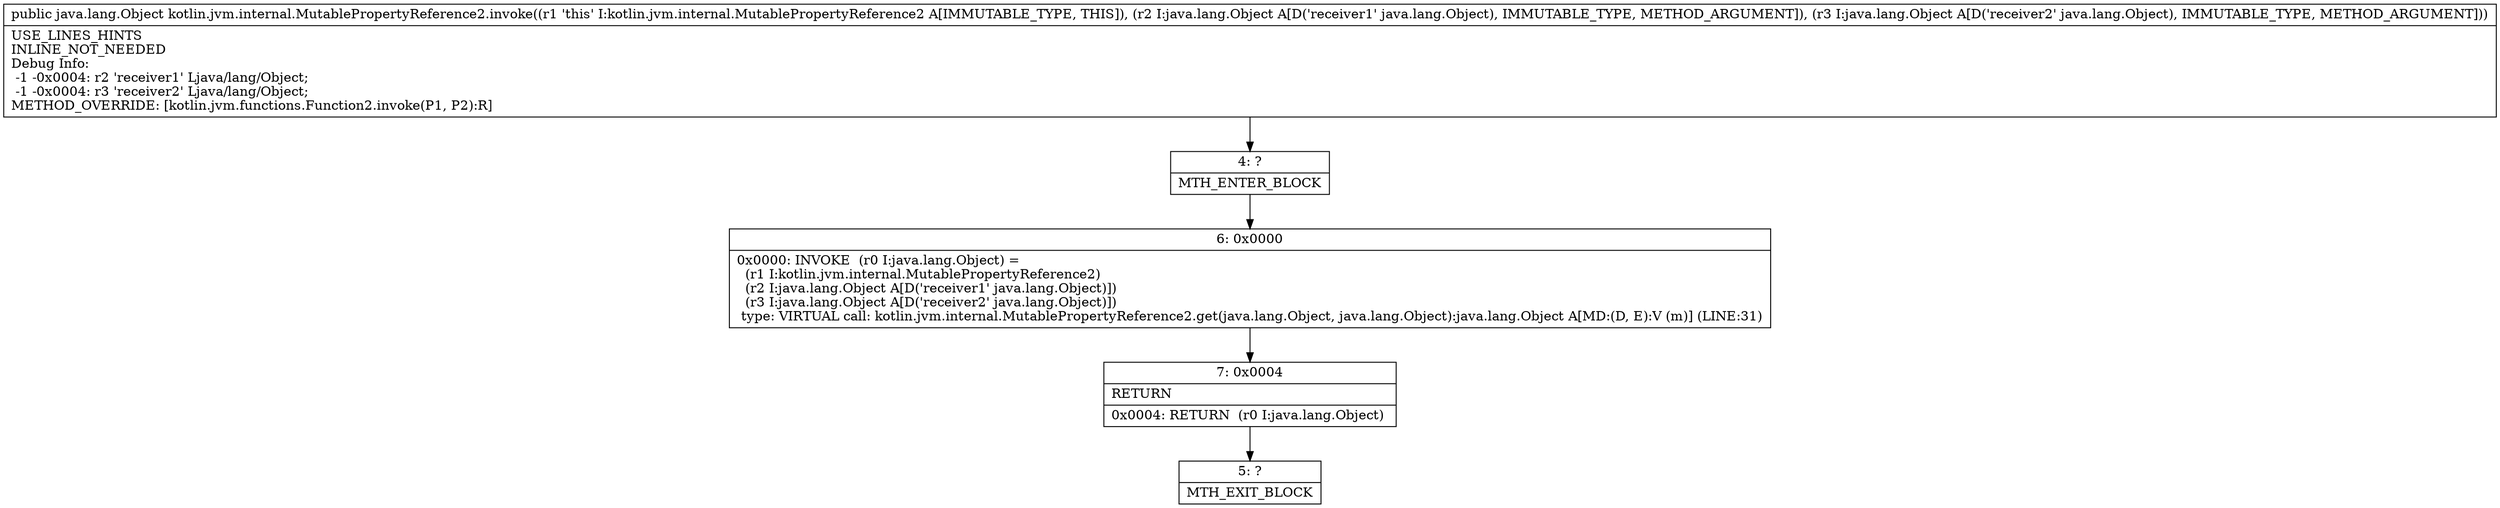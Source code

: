 digraph "CFG forkotlin.jvm.internal.MutablePropertyReference2.invoke(Ljava\/lang\/Object;Ljava\/lang\/Object;)Ljava\/lang\/Object;" {
Node_4 [shape=record,label="{4\:\ ?|MTH_ENTER_BLOCK\l}"];
Node_6 [shape=record,label="{6\:\ 0x0000|0x0000: INVOKE  (r0 I:java.lang.Object) = \l  (r1 I:kotlin.jvm.internal.MutablePropertyReference2)\l  (r2 I:java.lang.Object A[D('receiver1' java.lang.Object)])\l  (r3 I:java.lang.Object A[D('receiver2' java.lang.Object)])\l type: VIRTUAL call: kotlin.jvm.internal.MutablePropertyReference2.get(java.lang.Object, java.lang.Object):java.lang.Object A[MD:(D, E):V (m)] (LINE:31)\l}"];
Node_7 [shape=record,label="{7\:\ 0x0004|RETURN\l|0x0004: RETURN  (r0 I:java.lang.Object) \l}"];
Node_5 [shape=record,label="{5\:\ ?|MTH_EXIT_BLOCK\l}"];
MethodNode[shape=record,label="{public java.lang.Object kotlin.jvm.internal.MutablePropertyReference2.invoke((r1 'this' I:kotlin.jvm.internal.MutablePropertyReference2 A[IMMUTABLE_TYPE, THIS]), (r2 I:java.lang.Object A[D('receiver1' java.lang.Object), IMMUTABLE_TYPE, METHOD_ARGUMENT]), (r3 I:java.lang.Object A[D('receiver2' java.lang.Object), IMMUTABLE_TYPE, METHOD_ARGUMENT]))  | USE_LINES_HINTS\lINLINE_NOT_NEEDED\lDebug Info:\l  \-1 \-0x0004: r2 'receiver1' Ljava\/lang\/Object;\l  \-1 \-0x0004: r3 'receiver2' Ljava\/lang\/Object;\lMETHOD_OVERRIDE: [kotlin.jvm.functions.Function2.invoke(P1, P2):R]\l}"];
MethodNode -> Node_4;Node_4 -> Node_6;
Node_6 -> Node_7;
Node_7 -> Node_5;
}

